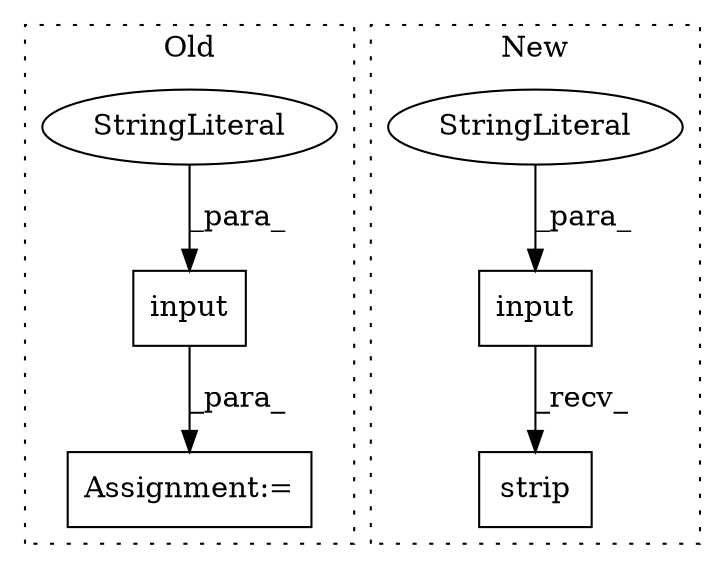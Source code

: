 digraph G {
subgraph cluster0 {
1 [label="input" a="32" s="296,346" l="6,1" shape="box"];
3 [label="Assignment:=" a="7" s="291" l="1" shape="box"];
6 [label="StringLiteral" a="45" s="302" l="44" shape="ellipse"];
label = "Old";
style="dotted";
}
subgraph cluster1 {
2 [label="strip" a="32" s="1009" l="7" shape="box"];
4 [label="input" a="32" s="955,1007" l="6,1" shape="box"];
5 [label="StringLiteral" a="45" s="961" l="46" shape="ellipse"];
label = "New";
style="dotted";
}
1 -> 3 [label="_para_"];
4 -> 2 [label="_recv_"];
5 -> 4 [label="_para_"];
6 -> 1 [label="_para_"];
}